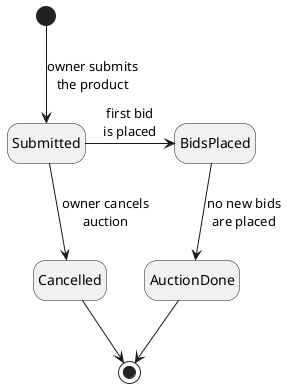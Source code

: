 
@startuml product-state

hide empty description

[*] --> Submitted: owner submits\nthe product
Submitted --> Cancelled: owner cancels\nauction
Submitted -> BidsPlaced: first bid\nis placed
BidsPlaced --> AuctionDone: no new bids\nare placed
AuctionDone --> [*]
Cancelled --> [*]

@enduml
